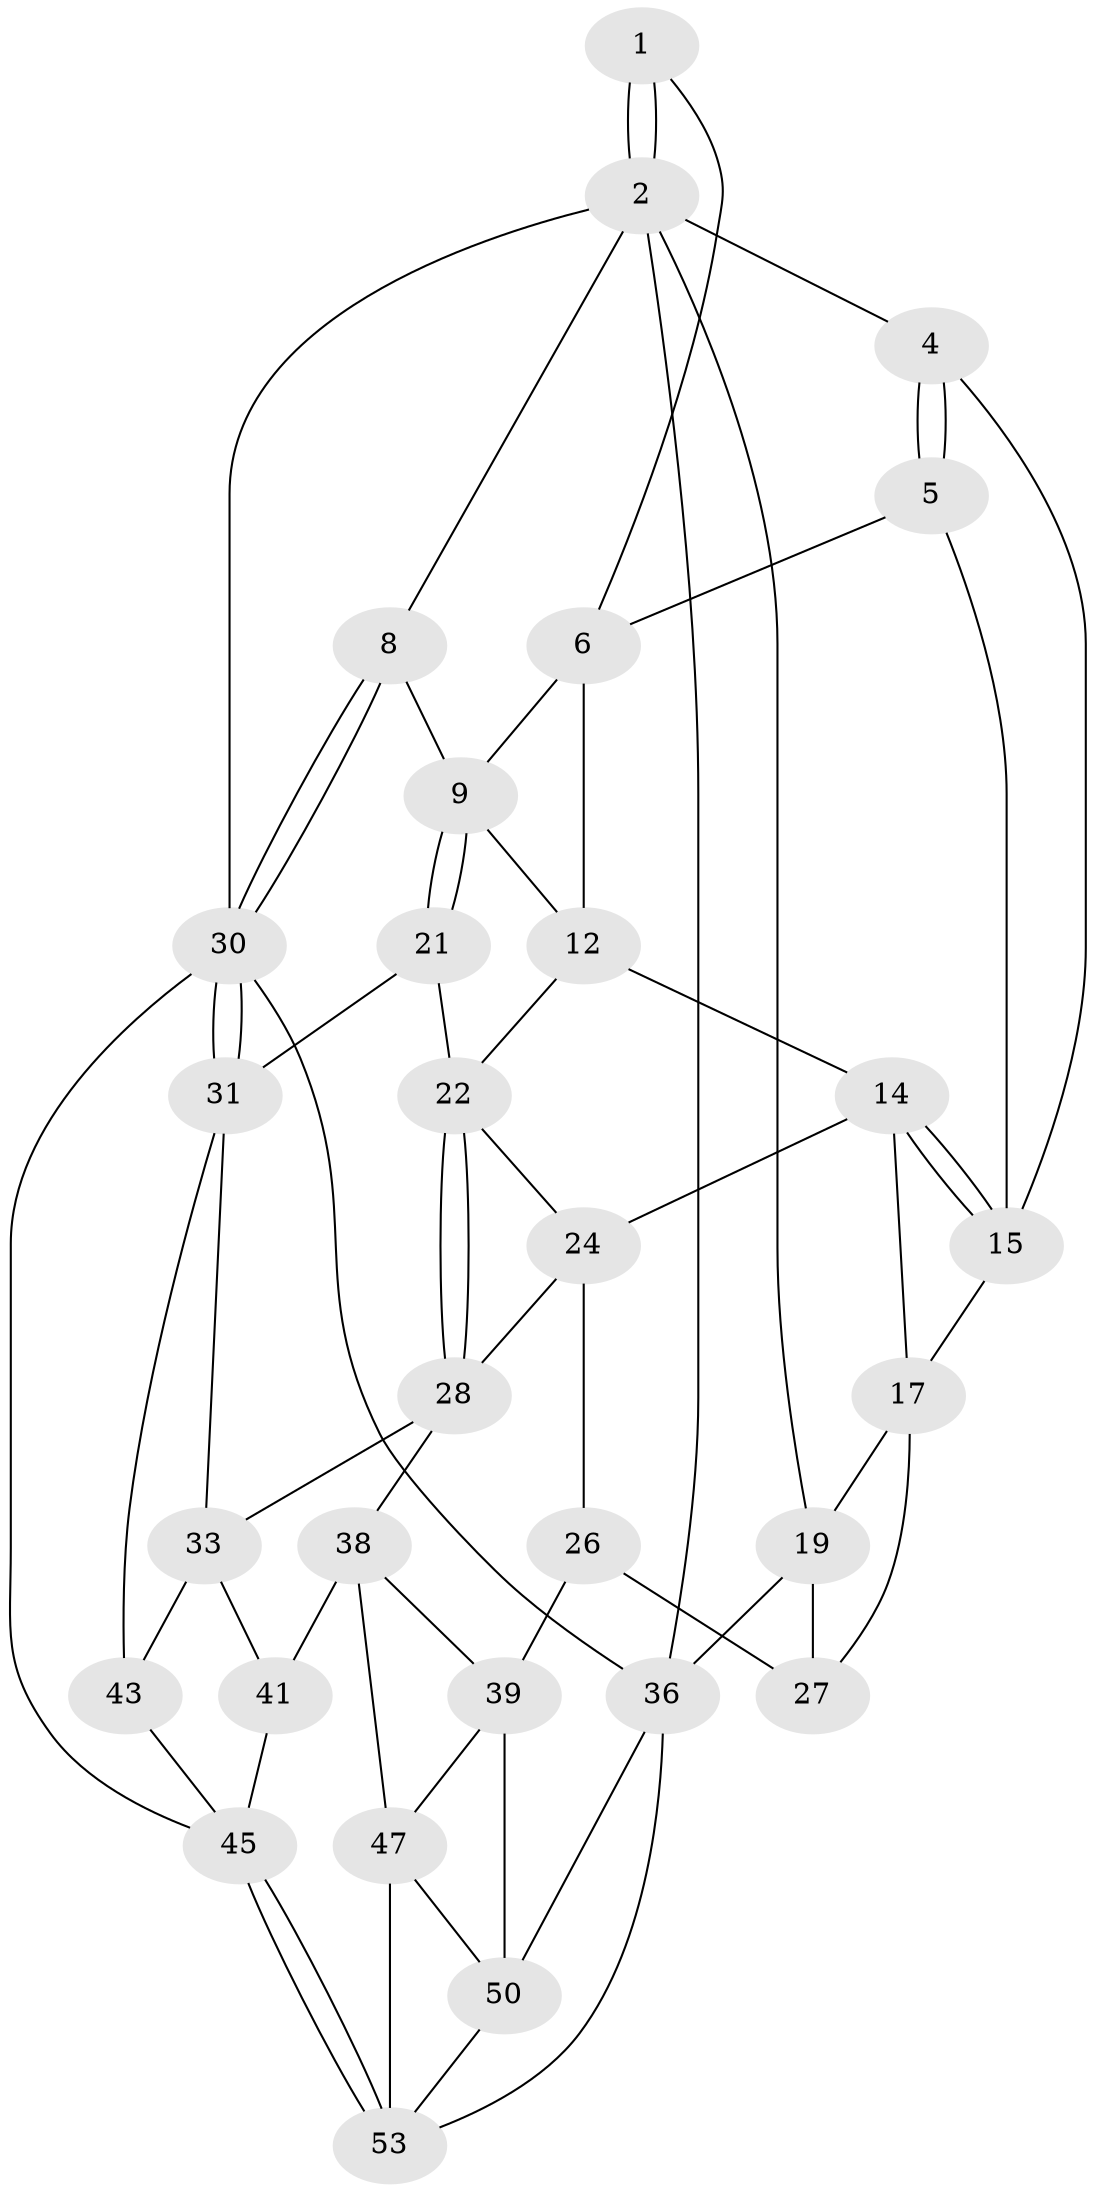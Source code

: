 // Generated by graph-tools (version 1.1) at 2025/24/03/03/25 07:24:31]
// undirected, 30 vertices, 65 edges
graph export_dot {
graph [start="1"]
  node [color=gray90,style=filled];
  1 [pos="+0.7268455190280142+0"];
  2 [pos="+1+0",super="+3"];
  4 [pos="+0+0"];
  5 [pos="+0.34636972727190884+0",super="+7"];
  6 [pos="+0.7041903847109565+0",super="+11"];
  8 [pos="+1+0.1887193304224371"];
  9 [pos="+0.8969069256407414+0.2588126678452347",super="+10"];
  12 [pos="+0.5490104289204532+0.23776477627648707",super="+13"];
  14 [pos="+0.4943535589139803+0.21983774709059806",super="+20"];
  15 [pos="+0.48124914794340723+0.18521505758864815",super="+16"];
  17 [pos="+0.2637521223369256+0.29498781891401543",super="+18"];
  19 [pos="+0+0.22006190396732803",super="+35"];
  21 [pos="+0.7429098302915065+0.4057727049408173"];
  22 [pos="+0.6752837144082205+0.3861634206521518",super="+23"];
  24 [pos="+0.3914205168444102+0.5476214343542146",super="+25"];
  26 [pos="+0.25750081336102004+0.5114256583676161",super="+37"];
  27 [pos="+0.12189479445958815+0.47287373379842645",super="+34"];
  28 [pos="+0.5315932106464752+0.6034911818737164",super="+29"];
  30 [pos="+1+0.6657942240520998",super="+44"];
  31 [pos="+0.9180991772583648+0.6568835717884508",super="+32"];
  33 [pos="+0.6736170955047608+0.6282849652784749",super="+40"];
  36 [pos="+0+1",super="+52"];
  38 [pos="+0.4273745687375533+0.6622057317545194",super="+42"];
  39 [pos="+0.3029892256115809+0.7828760836548171",super="+49"];
  41 [pos="+0.6062913254189083+0.8390322948939053"];
  43 [pos="+0.8759255673754255+0.7148942591641896"];
  45 [pos="+1+1",super="+46"];
  47 [pos="+0.5666389982708413+0.8567031269011808",super="+48"];
  50 [pos="+0.34736216547908905+0.9799981321933248",super="+51"];
  53 [pos="+0.5671540351749063+1",super="+54"];
  1 -- 2;
  1 -- 2;
  1 -- 6;
  2 -- 8;
  2 -- 30;
  2 -- 19;
  2 -- 4;
  2 -- 36;
  4 -- 5;
  4 -- 5;
  4 -- 15;
  5 -- 6;
  5 -- 15;
  6 -- 12;
  6 -- 9;
  8 -- 9;
  8 -- 30;
  8 -- 30;
  9 -- 21;
  9 -- 21;
  9 -- 12;
  12 -- 14;
  12 -- 22;
  14 -- 15;
  14 -- 15;
  14 -- 24;
  14 -- 17;
  15 -- 17;
  17 -- 19;
  17 -- 27;
  19 -- 27;
  19 -- 36;
  21 -- 22;
  21 -- 31;
  22 -- 28;
  22 -- 28;
  22 -- 24;
  24 -- 28;
  24 -- 26;
  26 -- 27 [weight=2];
  26 -- 39;
  28 -- 33;
  28 -- 38;
  30 -- 31;
  30 -- 31;
  30 -- 36;
  30 -- 45;
  31 -- 43;
  31 -- 33;
  33 -- 43;
  33 -- 41;
  36 -- 53;
  36 -- 50;
  38 -- 39;
  38 -- 41;
  38 -- 47;
  39 -- 50;
  39 -- 47;
  41 -- 45;
  43 -- 45;
  45 -- 53;
  45 -- 53;
  47 -- 53;
  47 -- 50;
  50 -- 53;
}
